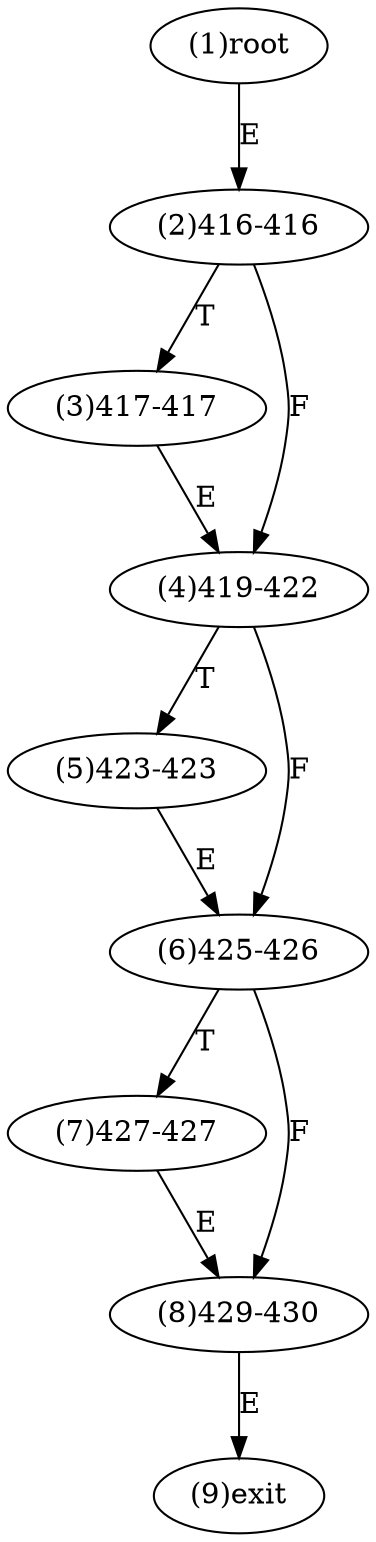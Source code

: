 digraph "" { 
1[ label="(1)root"];
2[ label="(2)416-416"];
3[ label="(3)417-417"];
4[ label="(4)419-422"];
5[ label="(5)423-423"];
6[ label="(6)425-426"];
7[ label="(7)427-427"];
8[ label="(8)429-430"];
9[ label="(9)exit"];
1->2[ label="E"];
2->4[ label="F"];
2->3[ label="T"];
3->4[ label="E"];
4->6[ label="F"];
4->5[ label="T"];
5->6[ label="E"];
6->8[ label="F"];
6->7[ label="T"];
7->8[ label="E"];
8->9[ label="E"];
}